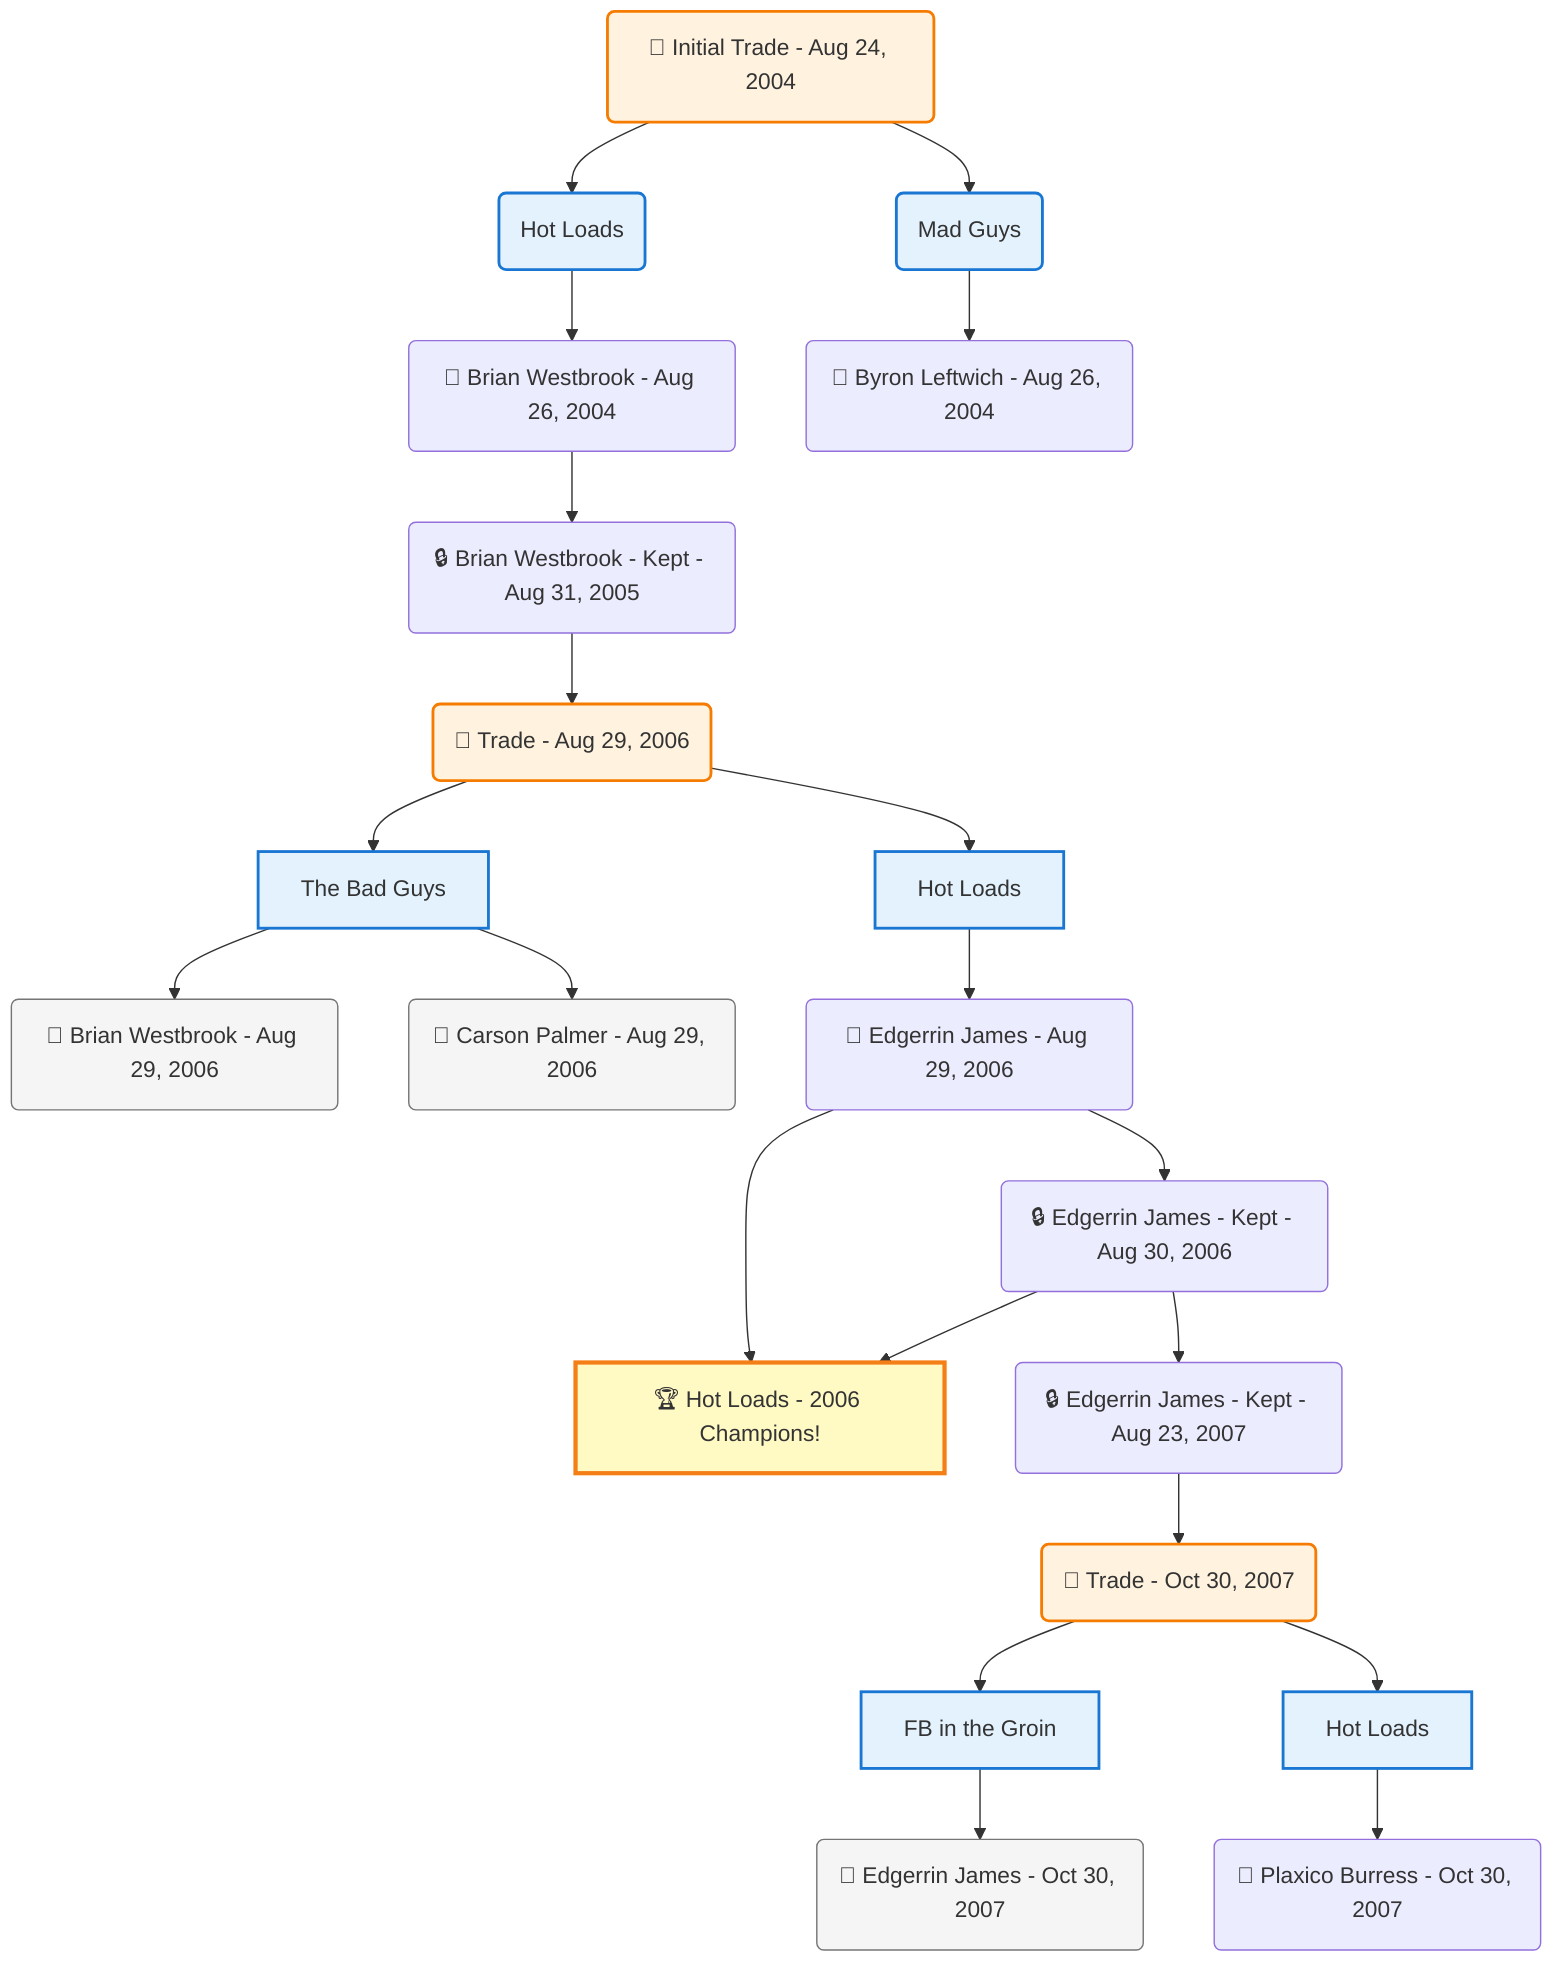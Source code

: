 flowchart TD

    TRADE_MAIN("🔄 Initial Trade - Aug 24, 2004")
    TEAM_1("Hot Loads")
    TEAM_2("Mad Guys")
    NODE_6b7e669c-30b8-4d49-93cd-18d2d2ded362("🔄 Brian Westbrook - Aug 26, 2004")
    NODE_e3dea235-b25e-465a-a74d-052101e471bd("🔒 Brian Westbrook - Kept - Aug 31, 2005")
    TRADE_7f4637e4-4da1-4a72-8274-2515752ca9db_3("🔄 Trade - Aug 29, 2006")
    TEAM_b2220d1a-ff75-4622-9757-09978901110f_4["The Bad Guys"]
    NODE_419e01c3-c7a1-4345-8911-157bb4e5f526("🔄 Brian Westbrook - Aug 29, 2006")
    NODE_4fcfbb74-d396-426f-b80b-a9e22eabd6be("🔄 Carson Palmer - Aug 29, 2006")
    TEAM_8e9f18ff-62c3-40e8-bb10-32f74cf4ee33_5["Hot Loads"]
    NODE_5b1c2069-8707-4e09-823a-ce670e4fba0e("🔄 Edgerrin James - Aug 29, 2006")
    CHAMP_8e9f18ff-62c3-40e8-bb10-32f74cf4ee33_2006["🏆 Hot Loads - 2006 Champions!"]
    NODE_512bc0a8-8b35-4855-aafd-3fc377cdc765("🔒 Edgerrin James - Kept - Aug 30, 2006")
    NODE_08d51157-6f50-4e7b-983c-7bc0b338287c("🔒 Edgerrin James - Kept - Aug 23, 2007")
    TRADE_8ceeb28a-57cb-4629-9c55-20cfad08573a_6("🔄 Trade - Oct 30, 2007")
    TEAM_f483ecf1-cd17-4991-854b-e52dfc957b45_7["FB in the Groin"]
    NODE_708896f9-3593-4a78-bfda-822e965c6e50("🔄 Edgerrin James - Oct 30, 2007")
    TEAM_8e9f18ff-62c3-40e8-bb10-32f74cf4ee33_8["Hot Loads"]
    NODE_a3b08f4c-faa6-4e17-b715-ac00324b394b("🔄 Plaxico Burress - Oct 30, 2007")
    NODE_f75451dd-77b7-4e89-9ba8-d7a27d04dc71("🔄 Byron Leftwich - Aug 26, 2004")

    TRADE_MAIN --> TEAM_1
    TRADE_MAIN --> TEAM_2
    TEAM_1 --> NODE_6b7e669c-30b8-4d49-93cd-18d2d2ded362
    NODE_6b7e669c-30b8-4d49-93cd-18d2d2ded362 --> NODE_e3dea235-b25e-465a-a74d-052101e471bd
    NODE_e3dea235-b25e-465a-a74d-052101e471bd --> TRADE_7f4637e4-4da1-4a72-8274-2515752ca9db_3
    TRADE_7f4637e4-4da1-4a72-8274-2515752ca9db_3 --> TEAM_b2220d1a-ff75-4622-9757-09978901110f_4
    TEAM_b2220d1a-ff75-4622-9757-09978901110f_4 --> NODE_419e01c3-c7a1-4345-8911-157bb4e5f526
    TEAM_b2220d1a-ff75-4622-9757-09978901110f_4 --> NODE_4fcfbb74-d396-426f-b80b-a9e22eabd6be
    TRADE_7f4637e4-4da1-4a72-8274-2515752ca9db_3 --> TEAM_8e9f18ff-62c3-40e8-bb10-32f74cf4ee33_5
    TEAM_8e9f18ff-62c3-40e8-bb10-32f74cf4ee33_5 --> NODE_5b1c2069-8707-4e09-823a-ce670e4fba0e
    NODE_5b1c2069-8707-4e09-823a-ce670e4fba0e --> CHAMP_8e9f18ff-62c3-40e8-bb10-32f74cf4ee33_2006
    NODE_5b1c2069-8707-4e09-823a-ce670e4fba0e --> NODE_512bc0a8-8b35-4855-aafd-3fc377cdc765
    NODE_512bc0a8-8b35-4855-aafd-3fc377cdc765 --> CHAMP_8e9f18ff-62c3-40e8-bb10-32f74cf4ee33_2006
    NODE_512bc0a8-8b35-4855-aafd-3fc377cdc765 --> NODE_08d51157-6f50-4e7b-983c-7bc0b338287c
    NODE_08d51157-6f50-4e7b-983c-7bc0b338287c --> TRADE_8ceeb28a-57cb-4629-9c55-20cfad08573a_6
    TRADE_8ceeb28a-57cb-4629-9c55-20cfad08573a_6 --> TEAM_f483ecf1-cd17-4991-854b-e52dfc957b45_7
    TEAM_f483ecf1-cd17-4991-854b-e52dfc957b45_7 --> NODE_708896f9-3593-4a78-bfda-822e965c6e50
    TRADE_8ceeb28a-57cb-4629-9c55-20cfad08573a_6 --> TEAM_8e9f18ff-62c3-40e8-bb10-32f74cf4ee33_8
    TEAM_8e9f18ff-62c3-40e8-bb10-32f74cf4ee33_8 --> NODE_a3b08f4c-faa6-4e17-b715-ac00324b394b
    TEAM_2 --> NODE_f75451dd-77b7-4e89-9ba8-d7a27d04dc71

    %% Node styling
    classDef teamNode fill:#e3f2fd,stroke:#1976d2,stroke-width:2px
    classDef tradeNode fill:#fff3e0,stroke:#f57c00,stroke-width:2px
    classDef playerNode fill:#f3e5f5,stroke:#7b1fa2,stroke-width:1px
    classDef nonRootPlayerNode fill:#f5f5f5,stroke:#757575,stroke-width:1px
    classDef endNode fill:#ffebee,stroke:#c62828,stroke-width:2px
    classDef waiverNode fill:#e8f5e8,stroke:#388e3c,stroke-width:2px
    classDef championshipNode fill:#fff9c4,stroke:#f57f17,stroke-width:3px

    class TEAM_1,TEAM_2,TEAM_b2220d1a-ff75-4622-9757-09978901110f_4,TEAM_8e9f18ff-62c3-40e8-bb10-32f74cf4ee33_5,TEAM_f483ecf1-cd17-4991-854b-e52dfc957b45_7,TEAM_8e9f18ff-62c3-40e8-bb10-32f74cf4ee33_8 teamNode
    class CHAMP_8e9f18ff-62c3-40e8-bb10-32f74cf4ee33_2006 championshipNode
    class NODE_419e01c3-c7a1-4345-8911-157bb4e5f526,NODE_4fcfbb74-d396-426f-b80b-a9e22eabd6be,NODE_708896f9-3593-4a78-bfda-822e965c6e50 nonRootPlayerNode
    class TRADE_MAIN,TRADE_7f4637e4-4da1-4a72-8274-2515752ca9db_3,TRADE_8ceeb28a-57cb-4629-9c55-20cfad08573a_6 tradeNode